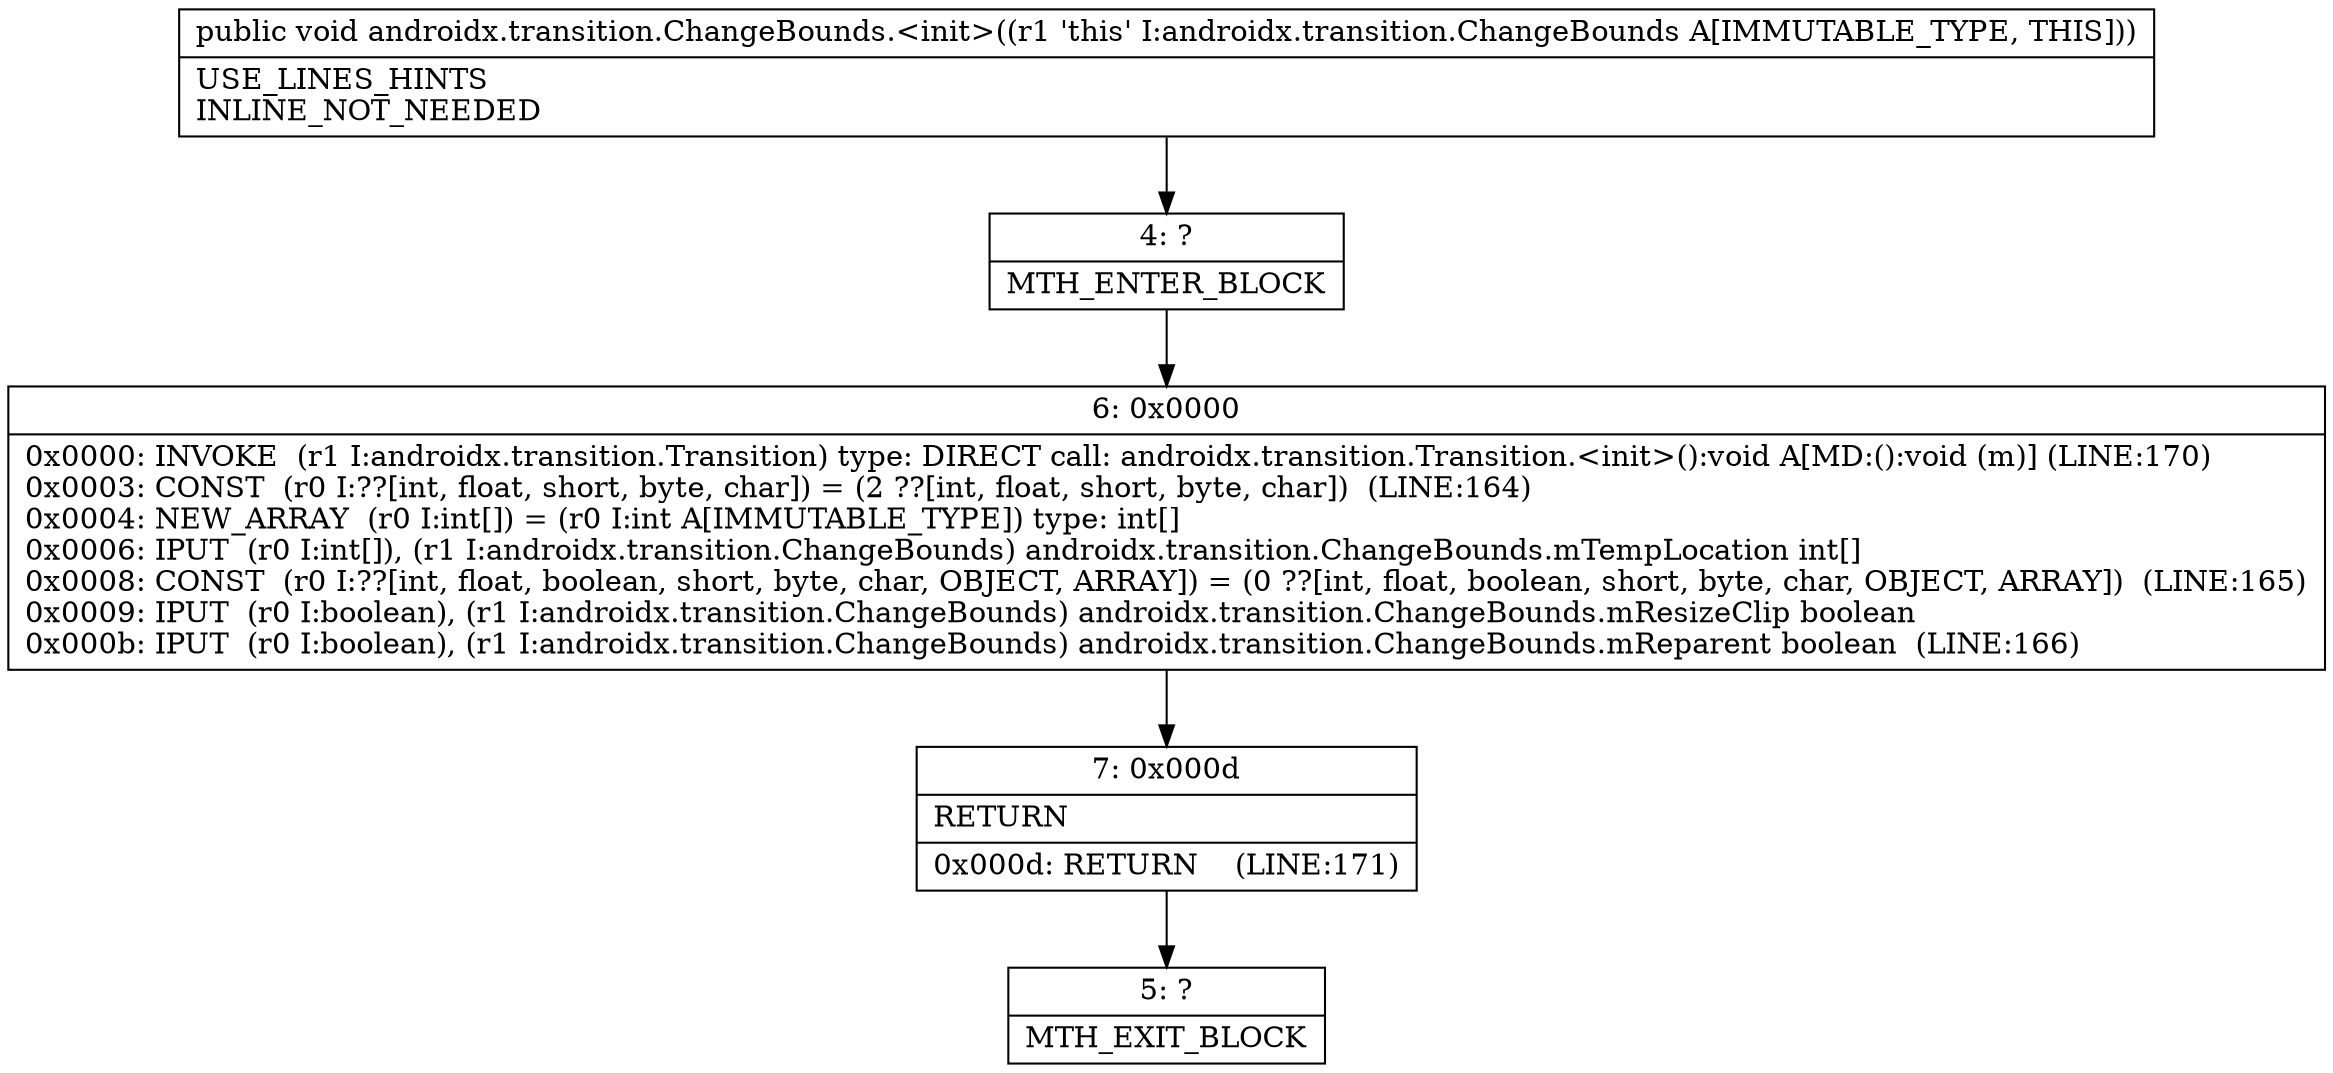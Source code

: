 digraph "CFG forandroidx.transition.ChangeBounds.\<init\>()V" {
Node_4 [shape=record,label="{4\:\ ?|MTH_ENTER_BLOCK\l}"];
Node_6 [shape=record,label="{6\:\ 0x0000|0x0000: INVOKE  (r1 I:androidx.transition.Transition) type: DIRECT call: androidx.transition.Transition.\<init\>():void A[MD:():void (m)] (LINE:170)\l0x0003: CONST  (r0 I:??[int, float, short, byte, char]) = (2 ??[int, float, short, byte, char])  (LINE:164)\l0x0004: NEW_ARRAY  (r0 I:int[]) = (r0 I:int A[IMMUTABLE_TYPE]) type: int[] \l0x0006: IPUT  (r0 I:int[]), (r1 I:androidx.transition.ChangeBounds) androidx.transition.ChangeBounds.mTempLocation int[] \l0x0008: CONST  (r0 I:??[int, float, boolean, short, byte, char, OBJECT, ARRAY]) = (0 ??[int, float, boolean, short, byte, char, OBJECT, ARRAY])  (LINE:165)\l0x0009: IPUT  (r0 I:boolean), (r1 I:androidx.transition.ChangeBounds) androidx.transition.ChangeBounds.mResizeClip boolean \l0x000b: IPUT  (r0 I:boolean), (r1 I:androidx.transition.ChangeBounds) androidx.transition.ChangeBounds.mReparent boolean  (LINE:166)\l}"];
Node_7 [shape=record,label="{7\:\ 0x000d|RETURN\l|0x000d: RETURN    (LINE:171)\l}"];
Node_5 [shape=record,label="{5\:\ ?|MTH_EXIT_BLOCK\l}"];
MethodNode[shape=record,label="{public void androidx.transition.ChangeBounds.\<init\>((r1 'this' I:androidx.transition.ChangeBounds A[IMMUTABLE_TYPE, THIS]))  | USE_LINES_HINTS\lINLINE_NOT_NEEDED\l}"];
MethodNode -> Node_4;Node_4 -> Node_6;
Node_6 -> Node_7;
Node_7 -> Node_5;
}

